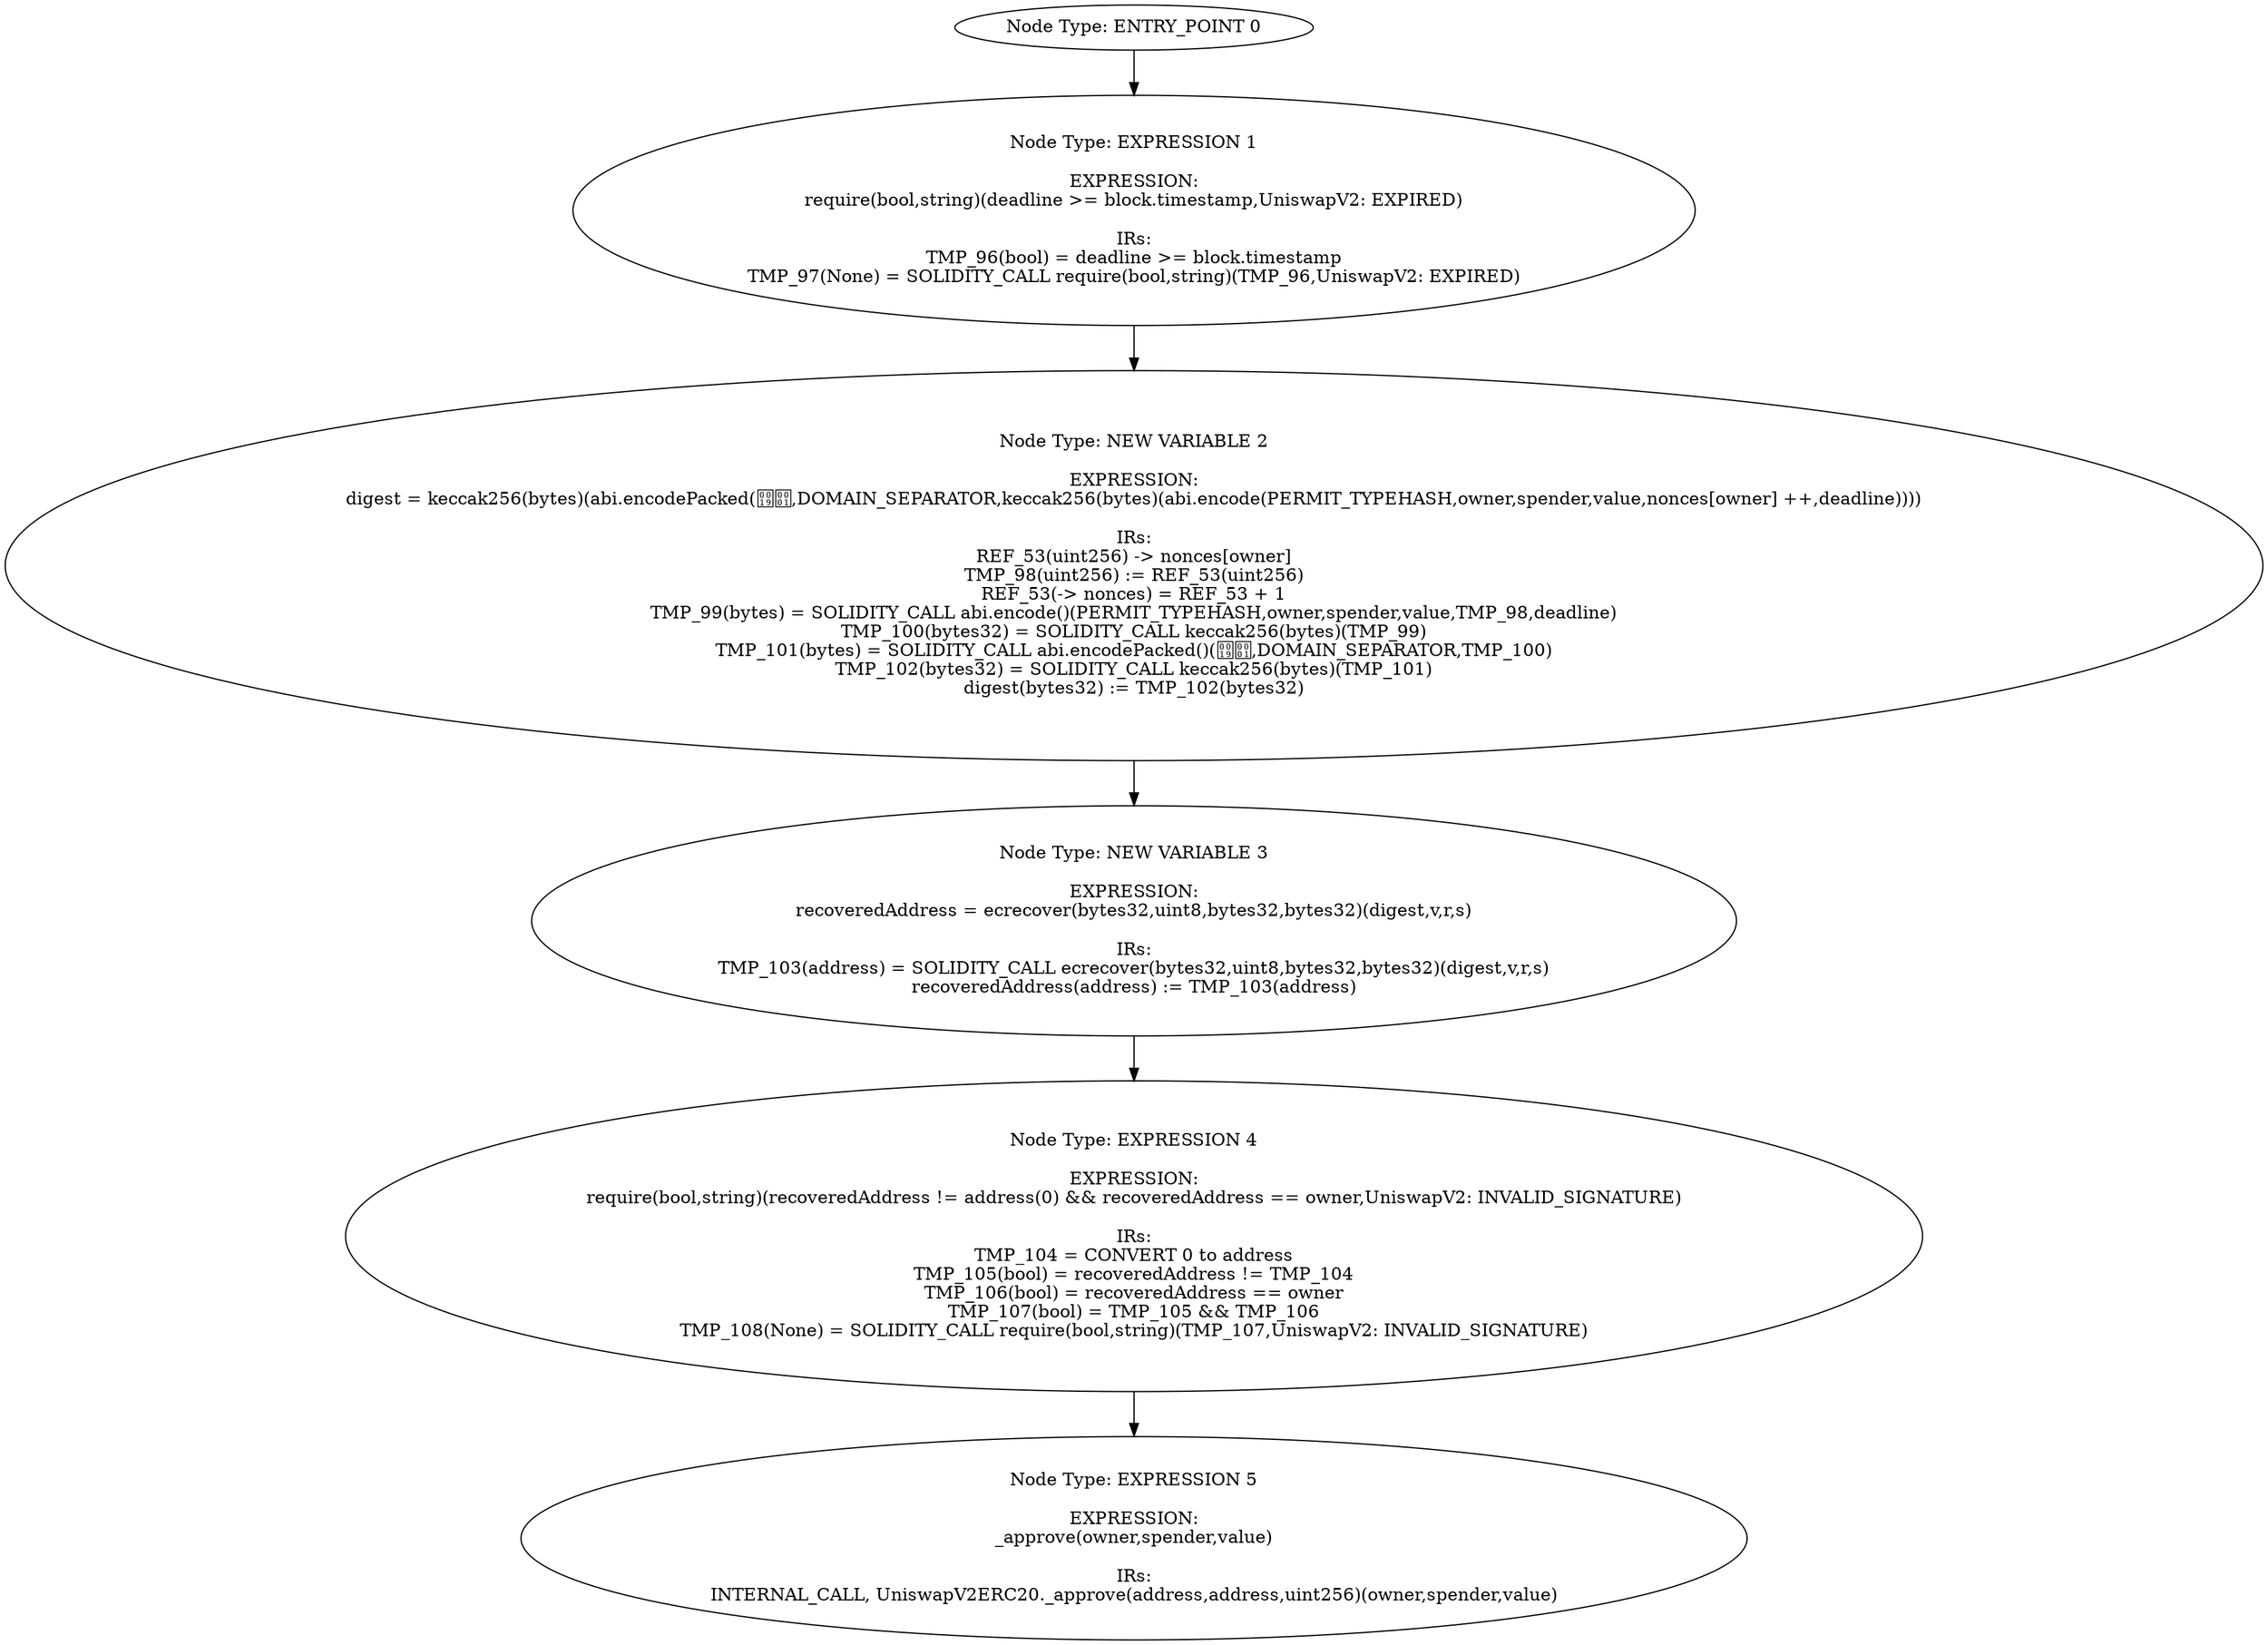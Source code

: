 digraph{
0[label="Node Type: ENTRY_POINT 0
"];
0->1;
1[label="Node Type: EXPRESSION 1

EXPRESSION:
require(bool,string)(deadline >= block.timestamp,UniswapV2: EXPIRED)

IRs:
TMP_96(bool) = deadline >= block.timestamp
TMP_97(None) = SOLIDITY_CALL require(bool,string)(TMP_96,UniswapV2: EXPIRED)"];
1->2;
2[label="Node Type: NEW VARIABLE 2

EXPRESSION:
digest = keccak256(bytes)(abi.encodePacked(,DOMAIN_SEPARATOR,keccak256(bytes)(abi.encode(PERMIT_TYPEHASH,owner,spender,value,nonces[owner] ++,deadline))))

IRs:
REF_53(uint256) -> nonces[owner]
TMP_98(uint256) := REF_53(uint256)
REF_53(-> nonces) = REF_53 + 1
TMP_99(bytes) = SOLIDITY_CALL abi.encode()(PERMIT_TYPEHASH,owner,spender,value,TMP_98,deadline)
TMP_100(bytes32) = SOLIDITY_CALL keccak256(bytes)(TMP_99)
TMP_101(bytes) = SOLIDITY_CALL abi.encodePacked()(,DOMAIN_SEPARATOR,TMP_100)
TMP_102(bytes32) = SOLIDITY_CALL keccak256(bytes)(TMP_101)
digest(bytes32) := TMP_102(bytes32)"];
2->3;
3[label="Node Type: NEW VARIABLE 3

EXPRESSION:
recoveredAddress = ecrecover(bytes32,uint8,bytes32,bytes32)(digest,v,r,s)

IRs:
TMP_103(address) = SOLIDITY_CALL ecrecover(bytes32,uint8,bytes32,bytes32)(digest,v,r,s)
recoveredAddress(address) := TMP_103(address)"];
3->4;
4[label="Node Type: EXPRESSION 4

EXPRESSION:
require(bool,string)(recoveredAddress != address(0) && recoveredAddress == owner,UniswapV2: INVALID_SIGNATURE)

IRs:
TMP_104 = CONVERT 0 to address
TMP_105(bool) = recoveredAddress != TMP_104
TMP_106(bool) = recoveredAddress == owner
TMP_107(bool) = TMP_105 && TMP_106
TMP_108(None) = SOLIDITY_CALL require(bool,string)(TMP_107,UniswapV2: INVALID_SIGNATURE)"];
4->5;
5[label="Node Type: EXPRESSION 5

EXPRESSION:
_approve(owner,spender,value)

IRs:
INTERNAL_CALL, UniswapV2ERC20._approve(address,address,uint256)(owner,spender,value)"];
}
